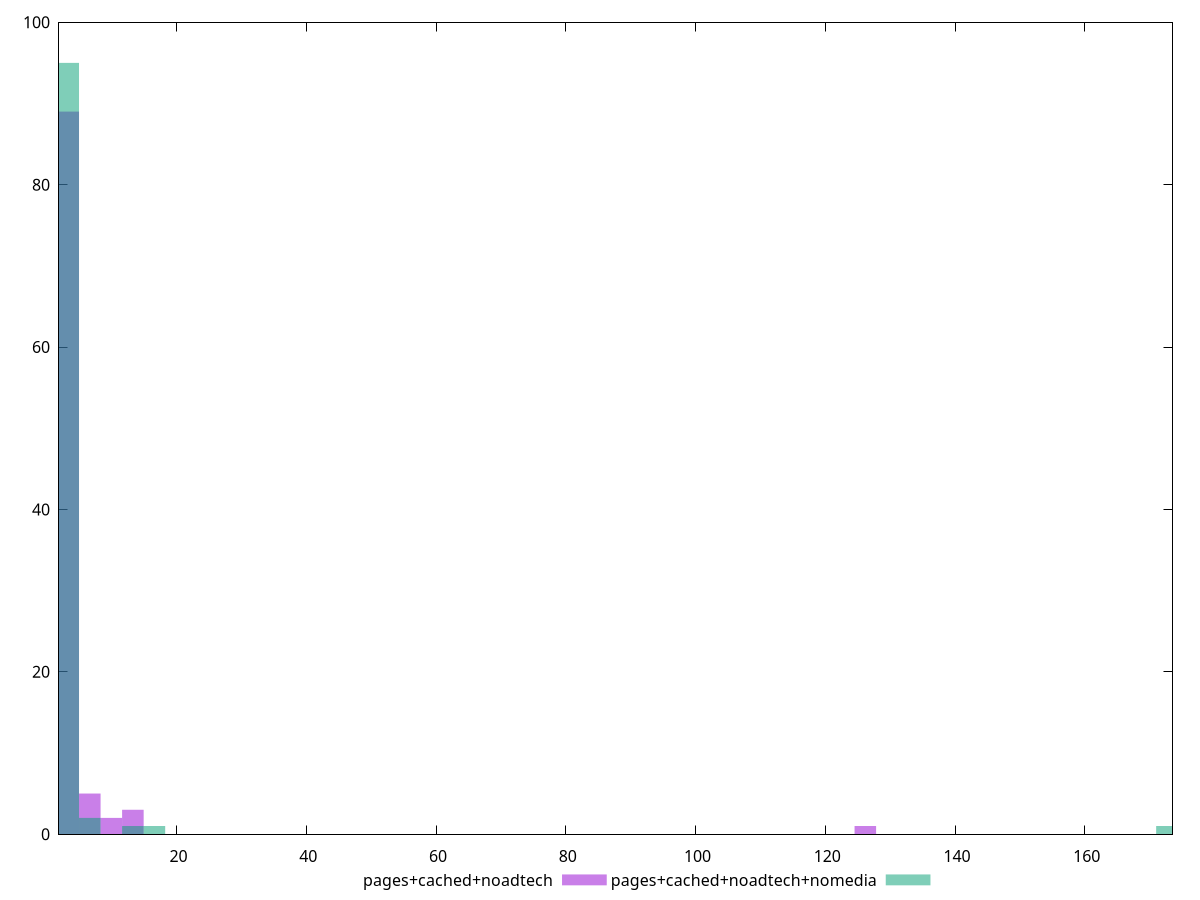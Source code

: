 reset

$pagesCachedNoadtech <<EOF
126.1707934903571 1
3.3202840392199238 89
6.6405680784398475 5
9.96085211765977 2
13.281136156879695 3
EOF

$pagesCachedNoadtechNomedia <<EOF
172.65477003943604 1
3.3202840392199238 95
13.281136156879695 1
16.601420196099617 1
6.6405680784398475 2
EOF

set key outside below
set boxwidth 3.3202840392199238
set xrange [1.895:173.51299999999992]
set yrange [0:100]
set trange [0:100]
set style fill transparent solid 0.5 noborder
set terminal svg size 640, 500 enhanced background rgb 'white'
set output "report_00019_2021-02-10T18-14-37.922Z//server-response-time/comparison/histogram/2_vs_3.svg"

plot $pagesCachedNoadtech title "pages+cached+noadtech" with boxes, \
     $pagesCachedNoadtechNomedia title "pages+cached+noadtech+nomedia" with boxes

reset
